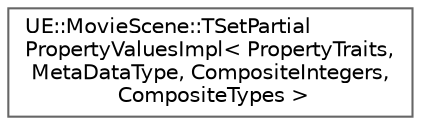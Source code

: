 digraph "Graphical Class Hierarchy"
{
 // INTERACTIVE_SVG=YES
 // LATEX_PDF_SIZE
  bgcolor="transparent";
  edge [fontname=Helvetica,fontsize=10,labelfontname=Helvetica,labelfontsize=10];
  node [fontname=Helvetica,fontsize=10,shape=box,height=0.2,width=0.4];
  rankdir="LR";
  Node0 [id="Node000000",label="UE::MovieScene::TSetPartial\lPropertyValuesImpl\< PropertyTraits,\l MetaDataType, CompositeIntegers,\l CompositeTypes \>",height=0.2,width=0.4,color="grey40", fillcolor="white", style="filled",URL="$d8/d98/structUE_1_1MovieScene_1_1TSetPartialPropertyValuesImpl.html",tooltip=" "];
}
